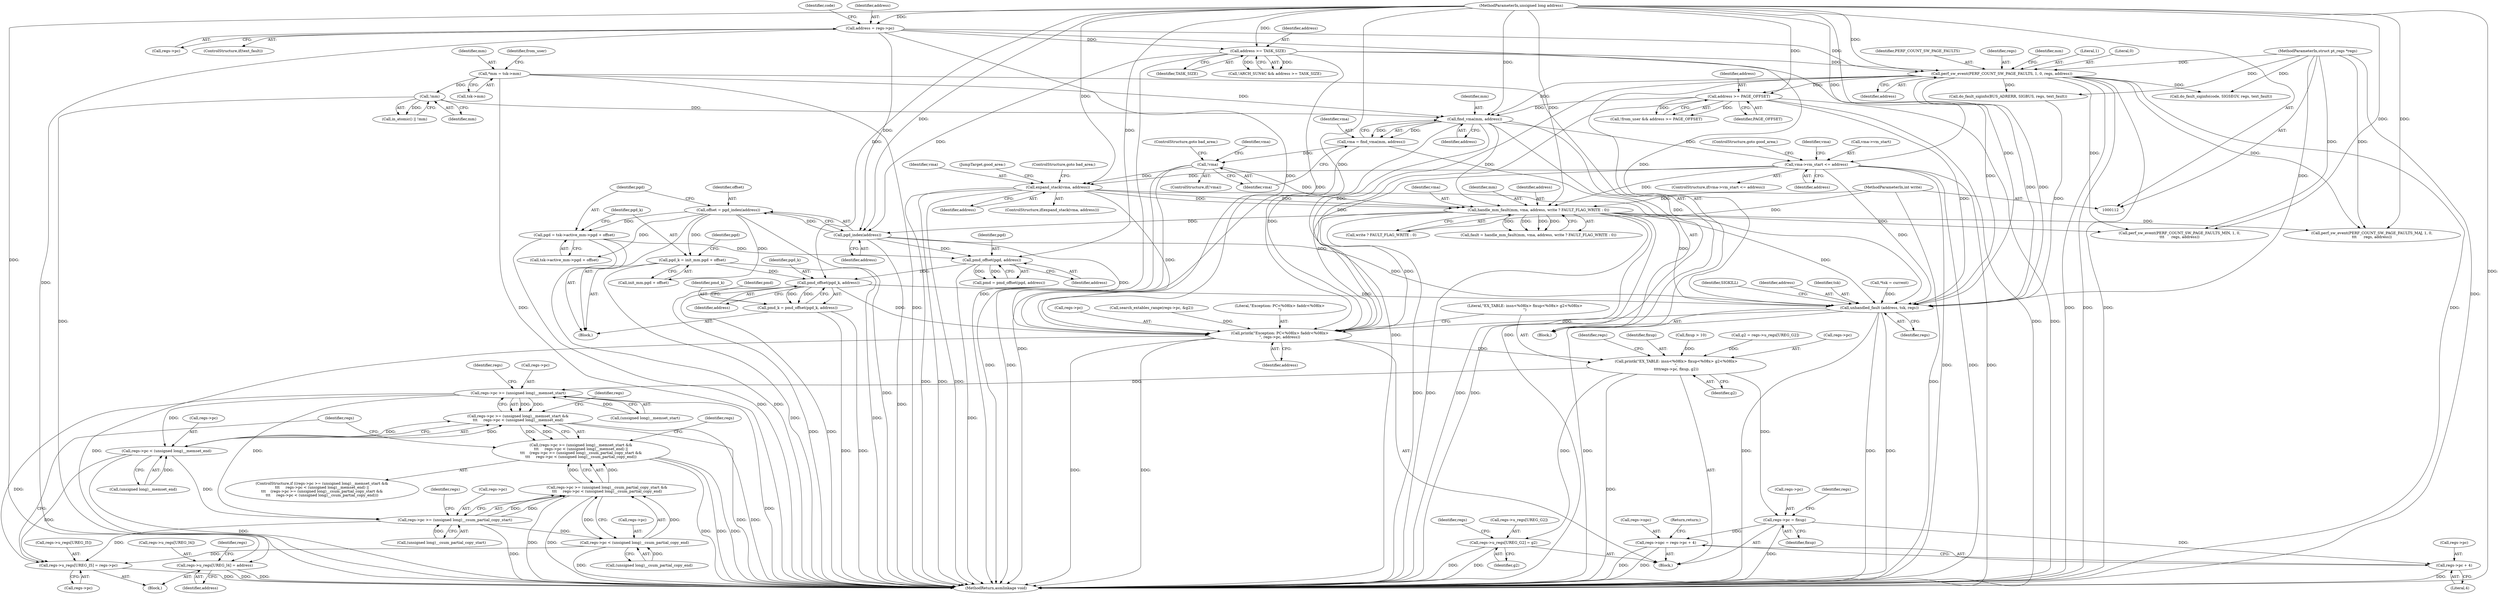 digraph "0_linux_a8b0ca17b80e92faab46ee7179ba9e99ccb61233_43@pointer" {
"1000518" [label="(Call,pmd_offset(pgd_k, address))"];
"1000484" [label="(Call,pgd_k = init_mm.pgd + offset)"];
"1000467" [label="(Call,offset = pgd_index(address))"];
"1000469" [label="(Call,pgd_index(address))"];
"1000156" [label="(Call,address >= TASK_SIZE)"];
"1000144" [label="(Call,address = regs->pc)"];
"1000116" [label="(MethodParameterIn,unsigned long address)"];
"1000243" [label="(Call,handle_mm_fault(mm, vma, address, write ? FAULT_FLAG_WRITE : 0))"];
"1000187" [label="(Call,find_vma(mm, address))"];
"1000163" [label="(Call,!mm)"];
"1000124" [label="(Call,*mm = tsk->mm)"];
"1000181" [label="(Call,address >= PAGE_OFFSET)"];
"1000166" [label="(Call,perf_sw_event(PERF_COUNT_SW_PAGE_FAULTS, 1, 0, regs, address))"];
"1000113" [label="(MethodParameterIn,struct pt_regs *regs)"];
"1000210" [label="(Call,expand_stack(vma, address))"];
"1000191" [label="(Call,!vma)"];
"1000185" [label="(Call,vma = find_vma(mm, address))"];
"1000195" [label="(Call,vma->vm_start <= address)"];
"1000115" [label="(MethodParameterIn,int write)"];
"1000513" [label="(Call,pmd_offset(pgd, address))"];
"1000475" [label="(Call,pgd = tsk->active_mm->pgd + offset)"];
"1000347" [label="(Call,printk(\"Exception: PC<%08lx> faddr<%08lx>\n\", regs->pc, address))"];
"1000353" [label="(Call,printk(\"EX_TABLE: insn<%08lx> fixup<%08x> g2<%08lx>\n\",\n\t\t\t\tregs->pc, fixup, g2))"];
"1000363" [label="(Call,regs->pc >= (unsigned long)__memset_start)"];
"1000362" [label="(Call,regs->pc >= (unsigned long)__memset_start &&\n\t\t\t     regs->pc < (unsigned long)__memset_end)"];
"1000361" [label="(Call,(regs->pc >= (unsigned long)__memset_start &&\n\t\t\t     regs->pc < (unsigned long)__memset_end) ||\n\t\t\t    (regs->pc >= (unsigned long)__csum_partial_copy_start &&\n\t\t\t     regs->pc < (unsigned long)__csum_partial_copy_end))"];
"1000370" [label="(Call,regs->pc < (unsigned long)__memset_end)"];
"1000378" [label="(Call,regs->pc >= (unsigned long)__csum_partial_copy_start)"];
"1000377" [label="(Call,regs->pc >= (unsigned long)__csum_partial_copy_start &&\n\t\t\t     regs->pc < (unsigned long)__csum_partial_copy_end)"];
"1000385" [label="(Call,regs->pc < (unsigned long)__csum_partial_copy_end)"];
"1000400" [label="(Call,regs->u_regs[UREG_I5] = regs->pc)"];
"1000409" [label="(Call,regs->u_regs[UREG_G2] = g2)"];
"1000416" [label="(Call,regs->pc = fixup)"];
"1000421" [label="(Call,regs->npc = regs->pc + 4)"];
"1000425" [label="(Call,regs->pc + 4)"];
"1000393" [label="(Call,regs->u_regs[UREG_I4] = address)"];
"1000431" [label="(Call,unhandled_fault (address, tsk, regs))"];
"1000516" [label="(Call,pmd_k = pmd_offset(pgd_k, address))"];
"1000436" [label="(Identifier,SIGKILL)"];
"1000124" [label="(Call,*mm = tsk->mm)"];
"1000415" [label="(Identifier,g2)"];
"1000467" [label="(Call,offset = pgd_index(address))"];
"1000362" [label="(Call,regs->pc >= (unsigned long)__memset_start &&\n\t\t\t     regs->pc < (unsigned long)__memset_end)"];
"1000396" [label="(Identifier,regs)"];
"1000209" [label="(ControlStructure,if(expand_stack(vma, address)))"];
"1000386" [label="(Call,regs->pc)"];
"1000371" [label="(Call,regs->pc)"];
"1000432" [label="(Identifier,address)"];
"1000401" [label="(Call,regs->u_regs[UREG_I5])"];
"1000146" [label="(Call,regs->pc)"];
"1000385" [label="(Call,regs->pc < (unsigned long)__csum_partial_copy_end)"];
"1000403" [label="(Identifier,regs)"];
"1000434" [label="(Identifier,regs)"];
"1000433" [label="(Identifier,tsk)"];
"1000358" [label="(Identifier,fixup)"];
"1000133" [label="(Identifier,from_user)"];
"1000213" [label="(ControlStructure,goto bad_area;)"];
"1000243" [label="(Call,handle_mm_fault(mm, vma, address, write ? FAULT_FLAG_WRITE : 0))"];
"1000196" [label="(Call,vma->vm_start)"];
"1000211" [label="(Identifier,vma)"];
"1000199" [label="(Identifier,address)"];
"1000367" [label="(Call,(unsigned long)__memset_start)"];
"1000393" [label="(Call,regs->u_regs[UREG_I4] = address)"];
"1000370" [label="(Call,regs->pc < (unsigned long)__memset_end)"];
"1000171" [label="(Identifier,address)"];
"1000406" [label="(Call,regs->pc)"];
"1000115" [label="(MethodParameterIn,int write)"];
"1000197" [label="(Identifier,vma)"];
"1000278" [label="(Call,perf_sw_event(PERF_COUNT_SW_PAGE_FAULTS_MAJ, 1, 0,\n\t\t\t      regs, address))"];
"1000389" [label="(Call,(unsigned long)__csum_partial_copy_end)"];
"1000465" [label="(Block,)"];
"1000469" [label="(Call,pgd_index(address))"];
"1000423" [label="(Identifier,regs)"];
"1000193" [label="(ControlStructure,goto bad_area;)"];
"1000513" [label="(Call,pmd_offset(pgd, address))"];
"1000158" [label="(Identifier,TASK_SIZE)"];
"1000519" [label="(Identifier,pgd_k)"];
"1000360" [label="(ControlStructure,if ((regs->pc >= (unsigned long)__memset_start &&\n\t\t\t     regs->pc < (unsigned long)__memset_end) ||\n\t\t\t    (regs->pc >= (unsigned long)__csum_partial_copy_start &&\n\t\t\t     regs->pc < (unsigned long)__csum_partial_copy_end)))"];
"1000247" [label="(Call,write ? FAULT_FLAG_WRITE : 0)"];
"1000125" [label="(Identifier,mm)"];
"1000353" [label="(Call,printk(\"EX_TABLE: insn<%08lx> fixup<%08x> g2<%08lx>\n\",\n\t\t\t\tregs->pc, fixup, g2))"];
"1000486" [label="(Call,init_mm.pgd + offset)"];
"1000244" [label="(Identifier,mm)"];
"1000190" [label="(ControlStructure,if(!vma))"];
"1000421" [label="(Call,regs->npc = regs->pc + 4)"];
"1000409" [label="(Call,regs->u_regs[UREG_G2] = g2)"];
"1000394" [label="(Call,regs->u_regs[UREG_I4])"];
"1000169" [label="(Literal,0)"];
"1000120" [label="(Call,*tsk = current)"];
"1000191" [label="(Call,!vma)"];
"1000167" [label="(Identifier,PERF_COUNT_SW_PAGE_FAULTS)"];
"1000116" [label="(MethodParameterIn,unsigned long address)"];
"1000181" [label="(Call,address >= PAGE_OFFSET)"];
"1000429" [label="(Literal,4)"];
"1000425" [label="(Call,regs->pc + 4)"];
"1000484" [label="(Call,pgd_k = init_mm.pgd + offset)"];
"1000468" [label="(Identifier,offset)"];
"1000382" [label="(Call,(unsigned long)__csum_partial_copy_start)"];
"1000422" [label="(Call,regs->npc)"];
"1000347" [label="(Call,printk(\"Exception: PC<%08lx> faddr<%08lx>\n\", regs->pc, address))"];
"1000339" [label="(Call,fixup > 10)"];
"1000380" [label="(Identifier,regs)"];
"1000515" [label="(Identifier,address)"];
"1000520" [label="(Identifier,address)"];
"1000142" [label="(ControlStructure,if(text_fault))"];
"1000349" [label="(Call,regs->pc)"];
"1000153" [label="(Call,!ARCH_SUN4C && address >= TASK_SIZE)"];
"1000355" [label="(Call,regs->pc)"];
"1000189" [label="(Identifier,address)"];
"1000212" [label="(Identifier,address)"];
"1000525" [label="(Identifier,pmd)"];
"1000399" [label="(Identifier,address)"];
"1000113" [label="(MethodParameterIn,struct pt_regs *regs)"];
"1000187" [label="(Call,find_vma(mm, address))"];
"1000163" [label="(Call,!mm)"];
"1000514" [label="(Identifier,pgd)"];
"1000332" [label="(Call,search_extables_range(regs->pc, &g2))"];
"1000511" [label="(Call,pmd = pmd_offset(pgd, address))"];
"1000170" [label="(Identifier,regs)"];
"1000364" [label="(Call,regs->pc)"];
"1000205" [label="(Identifier,vma)"];
"1000150" [label="(Identifier,code)"];
"1000117" [label="(Block,)"];
"1000365" [label="(Identifier,regs)"];
"1000214" [label="(JumpTarget,good_area:)"];
"1000182" [label="(Identifier,address)"];
"1000161" [label="(Call,in_atomic() || !mm)"];
"1000392" [label="(Block,)"];
"1000374" [label="(Call,(unsigned long)__memset_end)"];
"1000195" [label="(Call,vma->vm_start <= address)"];
"1000516" [label="(Call,pmd_k = pmd_offset(pgd_k, address))"];
"1000430" [label="(Return,return;)"];
"1000517" [label="(Identifier,pmd_k)"];
"1000188" [label="(Identifier,mm)"];
"1000361" [label="(Call,(regs->pc >= (unsigned long)__memset_start &&\n\t\t\t     regs->pc < (unsigned long)__memset_end) ||\n\t\t\t    (regs->pc >= (unsigned long)__csum_partial_copy_start &&\n\t\t\t     regs->pc < (unsigned long)__csum_partial_copy_end))"];
"1000145" [label="(Identifier,address)"];
"1000378" [label="(Call,regs->pc >= (unsigned long)__csum_partial_copy_start)"];
"1000485" [label="(Identifier,pgd_k)"];
"1000477" [label="(Call,tsk->active_mm->pgd + offset)"];
"1000246" [label="(Identifier,address)"];
"1000475" [label="(Call,pgd = tsk->active_mm->pgd + offset)"];
"1000156" [label="(Call,address >= TASK_SIZE)"];
"1000372" [label="(Identifier,regs)"];
"1000431" [label="(Call,unhandled_fault (address, tsk, regs))"];
"1000245" [label="(Identifier,vma)"];
"1000312" [label="(Call,do_fault_siginfo(code, SIGSEGV, regs, text_fault))"];
"1000166" [label="(Call,perf_sw_event(PERF_COUNT_SW_PAGE_FAULTS, 1, 0, regs, address))"];
"1000412" [label="(Identifier,regs)"];
"1000418" [label="(Identifier,regs)"];
"1000455" [label="(Call,do_fault_siginfo(BUS_ADRERR, SIGBUS, regs, text_fault))"];
"1000417" [label="(Call,regs->pc)"];
"1000185" [label="(Call,vma = find_vma(mm, address))"];
"1000426" [label="(Call,regs->pc)"];
"1000537" [label="(MethodReturn,asmlinkage void)"];
"1000363" [label="(Call,regs->pc >= (unsigned long)__memset_start)"];
"1000379" [label="(Call,regs->pc)"];
"1000194" [label="(ControlStructure,if(vma->vm_start <= address))"];
"1000518" [label="(Call,pmd_offset(pgd_k, address))"];
"1000476" [label="(Identifier,pgd)"];
"1000178" [label="(Call,!from_user && address >= PAGE_OFFSET)"];
"1000400" [label="(Call,regs->u_regs[UREG_I5] = regs->pc)"];
"1000420" [label="(Identifier,fixup)"];
"1000354" [label="(Literal,\"EX_TABLE: insn<%08lx> fixup<%08x> g2<%08lx>\n\")"];
"1000175" [label="(Identifier,mm)"];
"1000186" [label="(Identifier,vma)"];
"1000144" [label="(Call,address = regs->pc)"];
"1000387" [label="(Identifier,regs)"];
"1000290" [label="(Call,perf_sw_event(PERF_COUNT_SW_PAGE_FAULTS_MIN, 1, 0,\n\t\t\t      regs, address))"];
"1000192" [label="(Identifier,vma)"];
"1000319" [label="(Call,g2 = regs->u_regs[UREG_G2])"];
"1000470" [label="(Identifier,address)"];
"1000210" [label="(Call,expand_stack(vma, address))"];
"1000410" [label="(Call,regs->u_regs[UREG_G2])"];
"1000352" [label="(Identifier,address)"];
"1000157" [label="(Identifier,address)"];
"1000241" [label="(Call,fault = handle_mm_fault(mm, vma, address, write ? FAULT_FLAG_WRITE : 0))"];
"1000348" [label="(Literal,\"Exception: PC<%08lx> faddr<%08lx>\n\")"];
"1000377" [label="(Call,regs->pc >= (unsigned long)__csum_partial_copy_start &&\n\t\t\t     regs->pc < (unsigned long)__csum_partial_copy_end)"];
"1000359" [label="(Identifier,g2)"];
"1000126" [label="(Call,tsk->mm)"];
"1000342" [label="(Block,)"];
"1000416" [label="(Call,regs->pc = fixup)"];
"1000168" [label="(Literal,1)"];
"1000164" [label="(Identifier,mm)"];
"1000200" [label="(ControlStructure,goto good_area;)"];
"1000183" [label="(Identifier,PAGE_OFFSET)"];
"1000495" [label="(Identifier,pgd)"];
"1000518" -> "1000516"  [label="AST: "];
"1000518" -> "1000520"  [label="CFG: "];
"1000519" -> "1000518"  [label="AST: "];
"1000520" -> "1000518"  [label="AST: "];
"1000516" -> "1000518"  [label="CFG: "];
"1000518" -> "1000537"  [label="DDG: "];
"1000518" -> "1000537"  [label="DDG: "];
"1000518" -> "1000347"  [label="DDG: "];
"1000518" -> "1000431"  [label="DDG: "];
"1000518" -> "1000516"  [label="DDG: "];
"1000518" -> "1000516"  [label="DDG: "];
"1000484" -> "1000518"  [label="DDG: "];
"1000513" -> "1000518"  [label="DDG: "];
"1000116" -> "1000518"  [label="DDG: "];
"1000484" -> "1000465"  [label="AST: "];
"1000484" -> "1000486"  [label="CFG: "];
"1000485" -> "1000484"  [label="AST: "];
"1000486" -> "1000484"  [label="AST: "];
"1000495" -> "1000484"  [label="CFG: "];
"1000484" -> "1000537"  [label="DDG: "];
"1000484" -> "1000537"  [label="DDG: "];
"1000467" -> "1000484"  [label="DDG: "];
"1000467" -> "1000465"  [label="AST: "];
"1000467" -> "1000469"  [label="CFG: "];
"1000468" -> "1000467"  [label="AST: "];
"1000469" -> "1000467"  [label="AST: "];
"1000476" -> "1000467"  [label="CFG: "];
"1000467" -> "1000537"  [label="DDG: "];
"1000469" -> "1000467"  [label="DDG: "];
"1000467" -> "1000475"  [label="DDG: "];
"1000467" -> "1000477"  [label="DDG: "];
"1000467" -> "1000486"  [label="DDG: "];
"1000469" -> "1000470"  [label="CFG: "];
"1000470" -> "1000469"  [label="AST: "];
"1000469" -> "1000537"  [label="DDG: "];
"1000469" -> "1000347"  [label="DDG: "];
"1000469" -> "1000431"  [label="DDG: "];
"1000156" -> "1000469"  [label="DDG: "];
"1000144" -> "1000469"  [label="DDG: "];
"1000243" -> "1000469"  [label="DDG: "];
"1000116" -> "1000469"  [label="DDG: "];
"1000469" -> "1000513"  [label="DDG: "];
"1000156" -> "1000153"  [label="AST: "];
"1000156" -> "1000158"  [label="CFG: "];
"1000157" -> "1000156"  [label="AST: "];
"1000158" -> "1000156"  [label="AST: "];
"1000153" -> "1000156"  [label="CFG: "];
"1000156" -> "1000537"  [label="DDG: "];
"1000156" -> "1000153"  [label="DDG: "];
"1000156" -> "1000153"  [label="DDG: "];
"1000144" -> "1000156"  [label="DDG: "];
"1000116" -> "1000156"  [label="DDG: "];
"1000156" -> "1000166"  [label="DDG: "];
"1000156" -> "1000347"  [label="DDG: "];
"1000156" -> "1000431"  [label="DDG: "];
"1000144" -> "1000142"  [label="AST: "];
"1000144" -> "1000146"  [label="CFG: "];
"1000145" -> "1000144"  [label="AST: "];
"1000146" -> "1000144"  [label="AST: "];
"1000150" -> "1000144"  [label="CFG: "];
"1000144" -> "1000537"  [label="DDG: "];
"1000116" -> "1000144"  [label="DDG: "];
"1000144" -> "1000166"  [label="DDG: "];
"1000144" -> "1000347"  [label="DDG: "];
"1000144" -> "1000431"  [label="DDG: "];
"1000116" -> "1000112"  [label="AST: "];
"1000116" -> "1000537"  [label="DDG: "];
"1000116" -> "1000166"  [label="DDG: "];
"1000116" -> "1000181"  [label="DDG: "];
"1000116" -> "1000187"  [label="DDG: "];
"1000116" -> "1000195"  [label="DDG: "];
"1000116" -> "1000210"  [label="DDG: "];
"1000116" -> "1000243"  [label="DDG: "];
"1000116" -> "1000278"  [label="DDG: "];
"1000116" -> "1000290"  [label="DDG: "];
"1000116" -> "1000347"  [label="DDG: "];
"1000116" -> "1000393"  [label="DDG: "];
"1000116" -> "1000431"  [label="DDG: "];
"1000116" -> "1000513"  [label="DDG: "];
"1000243" -> "1000241"  [label="AST: "];
"1000243" -> "1000247"  [label="CFG: "];
"1000244" -> "1000243"  [label="AST: "];
"1000245" -> "1000243"  [label="AST: "];
"1000246" -> "1000243"  [label="AST: "];
"1000247" -> "1000243"  [label="AST: "];
"1000241" -> "1000243"  [label="CFG: "];
"1000243" -> "1000537"  [label="DDG: "];
"1000243" -> "1000537"  [label="DDG: "];
"1000243" -> "1000537"  [label="DDG: "];
"1000243" -> "1000537"  [label="DDG: "];
"1000243" -> "1000241"  [label="DDG: "];
"1000243" -> "1000241"  [label="DDG: "];
"1000243" -> "1000241"  [label="DDG: "];
"1000243" -> "1000241"  [label="DDG: "];
"1000187" -> "1000243"  [label="DDG: "];
"1000210" -> "1000243"  [label="DDG: "];
"1000210" -> "1000243"  [label="DDG: "];
"1000191" -> "1000243"  [label="DDG: "];
"1000195" -> "1000243"  [label="DDG: "];
"1000115" -> "1000243"  [label="DDG: "];
"1000243" -> "1000278"  [label="DDG: "];
"1000243" -> "1000290"  [label="DDG: "];
"1000243" -> "1000347"  [label="DDG: "];
"1000243" -> "1000431"  [label="DDG: "];
"1000187" -> "1000185"  [label="AST: "];
"1000187" -> "1000189"  [label="CFG: "];
"1000188" -> "1000187"  [label="AST: "];
"1000189" -> "1000187"  [label="AST: "];
"1000185" -> "1000187"  [label="CFG: "];
"1000187" -> "1000537"  [label="DDG: "];
"1000187" -> "1000537"  [label="DDG: "];
"1000187" -> "1000185"  [label="DDG: "];
"1000187" -> "1000185"  [label="DDG: "];
"1000163" -> "1000187"  [label="DDG: "];
"1000124" -> "1000187"  [label="DDG: "];
"1000181" -> "1000187"  [label="DDG: "];
"1000166" -> "1000187"  [label="DDG: "];
"1000187" -> "1000195"  [label="DDG: "];
"1000187" -> "1000347"  [label="DDG: "];
"1000187" -> "1000431"  [label="DDG: "];
"1000163" -> "1000161"  [label="AST: "];
"1000163" -> "1000164"  [label="CFG: "];
"1000164" -> "1000163"  [label="AST: "];
"1000161" -> "1000163"  [label="CFG: "];
"1000163" -> "1000537"  [label="DDG: "];
"1000163" -> "1000161"  [label="DDG: "];
"1000124" -> "1000163"  [label="DDG: "];
"1000124" -> "1000117"  [label="AST: "];
"1000124" -> "1000126"  [label="CFG: "];
"1000125" -> "1000124"  [label="AST: "];
"1000126" -> "1000124"  [label="AST: "];
"1000133" -> "1000124"  [label="CFG: "];
"1000124" -> "1000537"  [label="DDG: "];
"1000124" -> "1000537"  [label="DDG: "];
"1000181" -> "1000178"  [label="AST: "];
"1000181" -> "1000183"  [label="CFG: "];
"1000182" -> "1000181"  [label="AST: "];
"1000183" -> "1000181"  [label="AST: "];
"1000178" -> "1000181"  [label="CFG: "];
"1000181" -> "1000537"  [label="DDG: "];
"1000181" -> "1000537"  [label="DDG: "];
"1000181" -> "1000178"  [label="DDG: "];
"1000181" -> "1000178"  [label="DDG: "];
"1000166" -> "1000181"  [label="DDG: "];
"1000181" -> "1000347"  [label="DDG: "];
"1000181" -> "1000431"  [label="DDG: "];
"1000166" -> "1000117"  [label="AST: "];
"1000166" -> "1000171"  [label="CFG: "];
"1000167" -> "1000166"  [label="AST: "];
"1000168" -> "1000166"  [label="AST: "];
"1000169" -> "1000166"  [label="AST: "];
"1000170" -> "1000166"  [label="AST: "];
"1000171" -> "1000166"  [label="AST: "];
"1000175" -> "1000166"  [label="CFG: "];
"1000166" -> "1000537"  [label="DDG: "];
"1000166" -> "1000537"  [label="DDG: "];
"1000166" -> "1000537"  [label="DDG: "];
"1000166" -> "1000537"  [label="DDG: "];
"1000113" -> "1000166"  [label="DDG: "];
"1000166" -> "1000278"  [label="DDG: "];
"1000166" -> "1000290"  [label="DDG: "];
"1000166" -> "1000312"  [label="DDG: "];
"1000166" -> "1000347"  [label="DDG: "];
"1000166" -> "1000431"  [label="DDG: "];
"1000166" -> "1000431"  [label="DDG: "];
"1000166" -> "1000455"  [label="DDG: "];
"1000113" -> "1000112"  [label="AST: "];
"1000113" -> "1000537"  [label="DDG: "];
"1000113" -> "1000278"  [label="DDG: "];
"1000113" -> "1000290"  [label="DDG: "];
"1000113" -> "1000312"  [label="DDG: "];
"1000113" -> "1000431"  [label="DDG: "];
"1000113" -> "1000455"  [label="DDG: "];
"1000210" -> "1000209"  [label="AST: "];
"1000210" -> "1000212"  [label="CFG: "];
"1000211" -> "1000210"  [label="AST: "];
"1000212" -> "1000210"  [label="AST: "];
"1000213" -> "1000210"  [label="CFG: "];
"1000214" -> "1000210"  [label="CFG: "];
"1000210" -> "1000537"  [label="DDG: "];
"1000210" -> "1000537"  [label="DDG: "];
"1000210" -> "1000537"  [label="DDG: "];
"1000191" -> "1000210"  [label="DDG: "];
"1000195" -> "1000210"  [label="DDG: "];
"1000210" -> "1000347"  [label="DDG: "];
"1000210" -> "1000431"  [label="DDG: "];
"1000191" -> "1000190"  [label="AST: "];
"1000191" -> "1000192"  [label="CFG: "];
"1000192" -> "1000191"  [label="AST: "];
"1000193" -> "1000191"  [label="CFG: "];
"1000197" -> "1000191"  [label="CFG: "];
"1000191" -> "1000537"  [label="DDG: "];
"1000191" -> "1000537"  [label="DDG: "];
"1000185" -> "1000191"  [label="DDG: "];
"1000185" -> "1000117"  [label="AST: "];
"1000186" -> "1000185"  [label="AST: "];
"1000192" -> "1000185"  [label="CFG: "];
"1000185" -> "1000537"  [label="DDG: "];
"1000195" -> "1000194"  [label="AST: "];
"1000195" -> "1000199"  [label="CFG: "];
"1000196" -> "1000195"  [label="AST: "];
"1000199" -> "1000195"  [label="AST: "];
"1000200" -> "1000195"  [label="CFG: "];
"1000205" -> "1000195"  [label="CFG: "];
"1000195" -> "1000537"  [label="DDG: "];
"1000195" -> "1000537"  [label="DDG: "];
"1000195" -> "1000537"  [label="DDG: "];
"1000195" -> "1000347"  [label="DDG: "];
"1000195" -> "1000431"  [label="DDG: "];
"1000115" -> "1000112"  [label="AST: "];
"1000115" -> "1000537"  [label="DDG: "];
"1000115" -> "1000247"  [label="DDG: "];
"1000513" -> "1000511"  [label="AST: "];
"1000513" -> "1000515"  [label="CFG: "];
"1000514" -> "1000513"  [label="AST: "];
"1000515" -> "1000513"  [label="AST: "];
"1000511" -> "1000513"  [label="CFG: "];
"1000513" -> "1000537"  [label="DDG: "];
"1000513" -> "1000511"  [label="DDG: "];
"1000513" -> "1000511"  [label="DDG: "];
"1000475" -> "1000513"  [label="DDG: "];
"1000475" -> "1000465"  [label="AST: "];
"1000475" -> "1000477"  [label="CFG: "];
"1000476" -> "1000475"  [label="AST: "];
"1000477" -> "1000475"  [label="AST: "];
"1000485" -> "1000475"  [label="CFG: "];
"1000475" -> "1000537"  [label="DDG: "];
"1000475" -> "1000537"  [label="DDG: "];
"1000347" -> "1000342"  [label="AST: "];
"1000347" -> "1000352"  [label="CFG: "];
"1000348" -> "1000347"  [label="AST: "];
"1000349" -> "1000347"  [label="AST: "];
"1000352" -> "1000347"  [label="AST: "];
"1000354" -> "1000347"  [label="CFG: "];
"1000347" -> "1000537"  [label="DDG: "];
"1000347" -> "1000537"  [label="DDG: "];
"1000332" -> "1000347"  [label="DDG: "];
"1000431" -> "1000347"  [label="DDG: "];
"1000347" -> "1000353"  [label="DDG: "];
"1000347" -> "1000393"  [label="DDG: "];
"1000353" -> "1000342"  [label="AST: "];
"1000353" -> "1000359"  [label="CFG: "];
"1000354" -> "1000353"  [label="AST: "];
"1000355" -> "1000353"  [label="AST: "];
"1000358" -> "1000353"  [label="AST: "];
"1000359" -> "1000353"  [label="AST: "];
"1000365" -> "1000353"  [label="CFG: "];
"1000353" -> "1000537"  [label="DDG: "];
"1000339" -> "1000353"  [label="DDG: "];
"1000319" -> "1000353"  [label="DDG: "];
"1000353" -> "1000363"  [label="DDG: "];
"1000353" -> "1000409"  [label="DDG: "];
"1000353" -> "1000416"  [label="DDG: "];
"1000363" -> "1000362"  [label="AST: "];
"1000363" -> "1000367"  [label="CFG: "];
"1000364" -> "1000363"  [label="AST: "];
"1000367" -> "1000363"  [label="AST: "];
"1000372" -> "1000363"  [label="CFG: "];
"1000362" -> "1000363"  [label="CFG: "];
"1000363" -> "1000537"  [label="DDG: "];
"1000363" -> "1000362"  [label="DDG: "];
"1000363" -> "1000362"  [label="DDG: "];
"1000367" -> "1000363"  [label="DDG: "];
"1000363" -> "1000370"  [label="DDG: "];
"1000363" -> "1000378"  [label="DDG: "];
"1000363" -> "1000400"  [label="DDG: "];
"1000362" -> "1000361"  [label="AST: "];
"1000362" -> "1000370"  [label="CFG: "];
"1000370" -> "1000362"  [label="AST: "];
"1000380" -> "1000362"  [label="CFG: "];
"1000361" -> "1000362"  [label="CFG: "];
"1000362" -> "1000537"  [label="DDG: "];
"1000362" -> "1000537"  [label="DDG: "];
"1000362" -> "1000361"  [label="DDG: "];
"1000362" -> "1000361"  [label="DDG: "];
"1000370" -> "1000362"  [label="DDG: "];
"1000370" -> "1000362"  [label="DDG: "];
"1000361" -> "1000360"  [label="AST: "];
"1000361" -> "1000377"  [label="CFG: "];
"1000377" -> "1000361"  [label="AST: "];
"1000396" -> "1000361"  [label="CFG: "];
"1000412" -> "1000361"  [label="CFG: "];
"1000361" -> "1000537"  [label="DDG: "];
"1000361" -> "1000537"  [label="DDG: "];
"1000361" -> "1000537"  [label="DDG: "];
"1000377" -> "1000361"  [label="DDG: "];
"1000377" -> "1000361"  [label="DDG: "];
"1000370" -> "1000374"  [label="CFG: "];
"1000371" -> "1000370"  [label="AST: "];
"1000374" -> "1000370"  [label="AST: "];
"1000370" -> "1000537"  [label="DDG: "];
"1000374" -> "1000370"  [label="DDG: "];
"1000370" -> "1000378"  [label="DDG: "];
"1000370" -> "1000400"  [label="DDG: "];
"1000378" -> "1000377"  [label="AST: "];
"1000378" -> "1000382"  [label="CFG: "];
"1000379" -> "1000378"  [label="AST: "];
"1000382" -> "1000378"  [label="AST: "];
"1000387" -> "1000378"  [label="CFG: "];
"1000377" -> "1000378"  [label="CFG: "];
"1000378" -> "1000537"  [label="DDG: "];
"1000378" -> "1000377"  [label="DDG: "];
"1000378" -> "1000377"  [label="DDG: "];
"1000382" -> "1000378"  [label="DDG: "];
"1000378" -> "1000385"  [label="DDG: "];
"1000378" -> "1000400"  [label="DDG: "];
"1000377" -> "1000385"  [label="CFG: "];
"1000385" -> "1000377"  [label="AST: "];
"1000377" -> "1000537"  [label="DDG: "];
"1000377" -> "1000537"  [label="DDG: "];
"1000385" -> "1000377"  [label="DDG: "];
"1000385" -> "1000377"  [label="DDG: "];
"1000385" -> "1000389"  [label="CFG: "];
"1000386" -> "1000385"  [label="AST: "];
"1000389" -> "1000385"  [label="AST: "];
"1000385" -> "1000537"  [label="DDG: "];
"1000389" -> "1000385"  [label="DDG: "];
"1000385" -> "1000400"  [label="DDG: "];
"1000400" -> "1000392"  [label="AST: "];
"1000400" -> "1000406"  [label="CFG: "];
"1000401" -> "1000400"  [label="AST: "];
"1000406" -> "1000400"  [label="AST: "];
"1000412" -> "1000400"  [label="CFG: "];
"1000400" -> "1000537"  [label="DDG: "];
"1000409" -> "1000342"  [label="AST: "];
"1000409" -> "1000415"  [label="CFG: "];
"1000410" -> "1000409"  [label="AST: "];
"1000415" -> "1000409"  [label="AST: "];
"1000418" -> "1000409"  [label="CFG: "];
"1000409" -> "1000537"  [label="DDG: "];
"1000409" -> "1000537"  [label="DDG: "];
"1000416" -> "1000342"  [label="AST: "];
"1000416" -> "1000420"  [label="CFG: "];
"1000417" -> "1000416"  [label="AST: "];
"1000420" -> "1000416"  [label="AST: "];
"1000423" -> "1000416"  [label="CFG: "];
"1000416" -> "1000537"  [label="DDG: "];
"1000416" -> "1000421"  [label="DDG: "];
"1000416" -> "1000425"  [label="DDG: "];
"1000421" -> "1000342"  [label="AST: "];
"1000421" -> "1000425"  [label="CFG: "];
"1000422" -> "1000421"  [label="AST: "];
"1000425" -> "1000421"  [label="AST: "];
"1000430" -> "1000421"  [label="CFG: "];
"1000421" -> "1000537"  [label="DDG: "];
"1000421" -> "1000537"  [label="DDG: "];
"1000425" -> "1000429"  [label="CFG: "];
"1000426" -> "1000425"  [label="AST: "];
"1000429" -> "1000425"  [label="AST: "];
"1000425" -> "1000537"  [label="DDG: "];
"1000393" -> "1000392"  [label="AST: "];
"1000393" -> "1000399"  [label="CFG: "];
"1000394" -> "1000393"  [label="AST: "];
"1000399" -> "1000393"  [label="AST: "];
"1000403" -> "1000393"  [label="CFG: "];
"1000393" -> "1000537"  [label="DDG: "];
"1000393" -> "1000537"  [label="DDG: "];
"1000431" -> "1000117"  [label="AST: "];
"1000431" -> "1000434"  [label="CFG: "];
"1000432" -> "1000431"  [label="AST: "];
"1000433" -> "1000431"  [label="AST: "];
"1000434" -> "1000431"  [label="AST: "];
"1000436" -> "1000431"  [label="CFG: "];
"1000431" -> "1000537"  [label="DDG: "];
"1000431" -> "1000537"  [label="DDG: "];
"1000431" -> "1000537"  [label="DDG: "];
"1000431" -> "1000537"  [label="DDG: "];
"1000120" -> "1000431"  [label="DDG: "];
"1000455" -> "1000431"  [label="DDG: "];
"1000516" -> "1000465"  [label="AST: "];
"1000517" -> "1000516"  [label="AST: "];
"1000525" -> "1000516"  [label="CFG: "];
"1000516" -> "1000537"  [label="DDG: "];
"1000516" -> "1000537"  [label="DDG: "];
}
